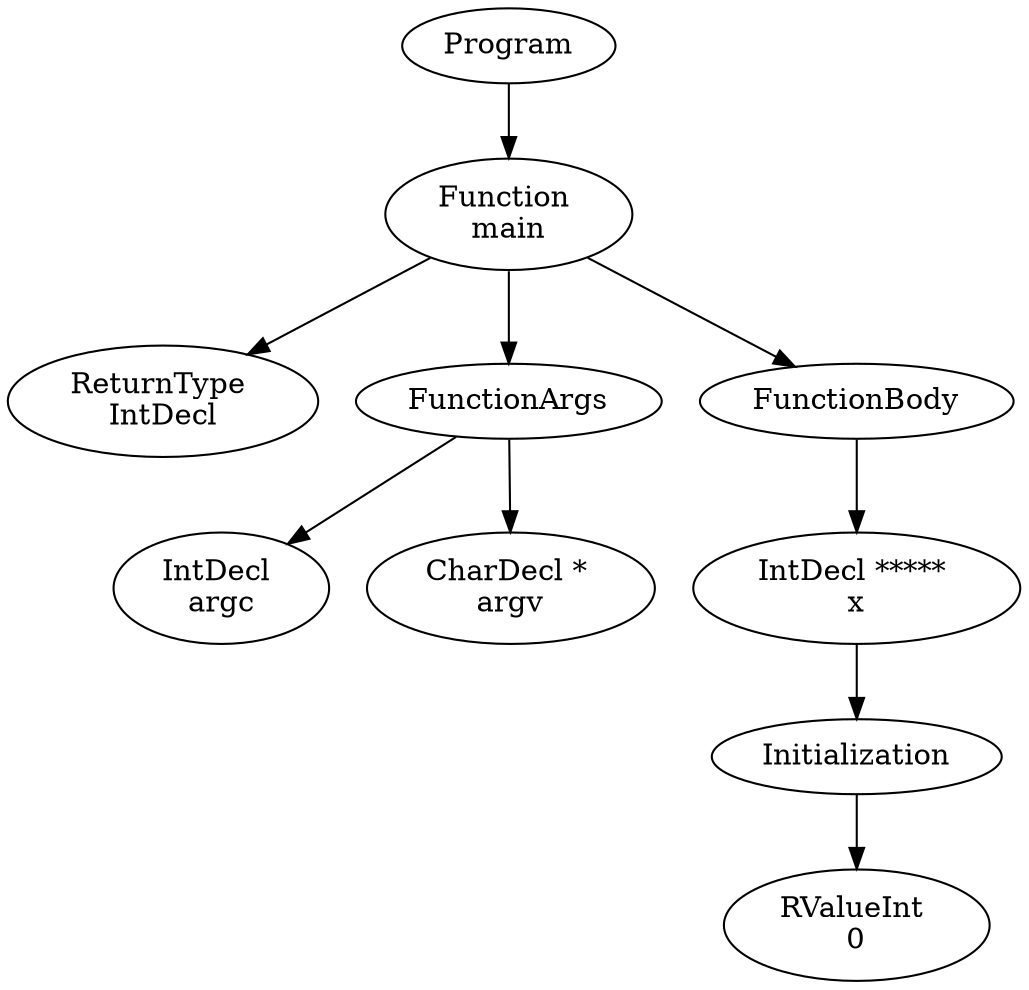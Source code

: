 digraph AST {
1 [label="Program"];
2 [label="Function \nmain"];
3 [label="ReturnType \nIntDecl"];
4 [label="FunctionArgs"];
5 [label="IntDecl \nargc"];
6 [label="CharDecl * \nargv"];
4 -> 5;
4 -> 6;
7 [label="FunctionBody"];
8 [label="IntDecl ***** \nx"];
9 [label="Initialization"];
10 [label="RValueInt \n0"];
9 -> 10;
8 -> 9;
7 -> 8;
2 -> 3;
2 -> 4;
2 -> 7;
1 -> 2;
}